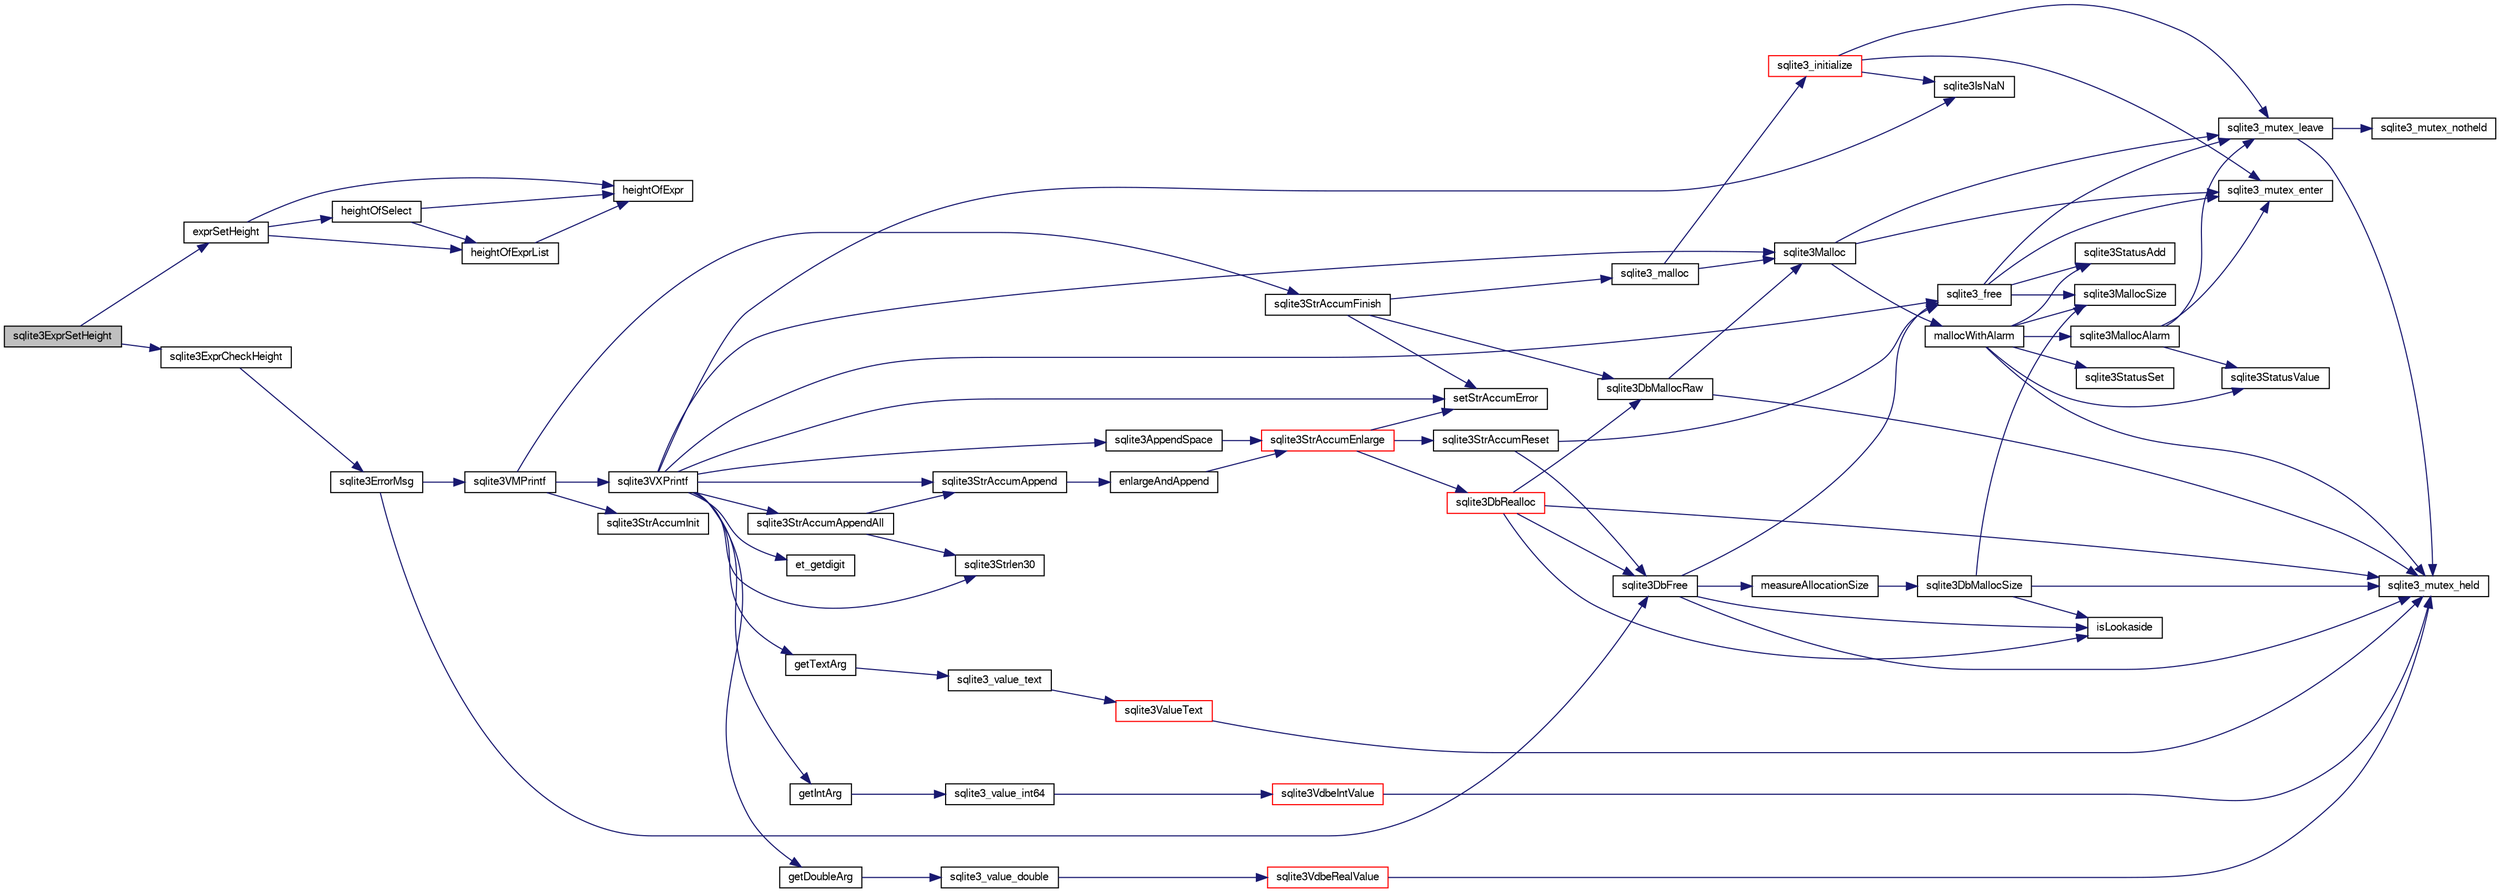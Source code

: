 digraph "sqlite3ExprSetHeight"
{
  edge [fontname="FreeSans",fontsize="10",labelfontname="FreeSans",labelfontsize="10"];
  node [fontname="FreeSans",fontsize="10",shape=record];
  rankdir="LR";
  Node536826 [label="sqlite3ExprSetHeight",height=0.2,width=0.4,color="black", fillcolor="grey75", style="filled", fontcolor="black"];
  Node536826 -> Node536827 [color="midnightblue",fontsize="10",style="solid",fontname="FreeSans"];
  Node536827 [label="exprSetHeight",height=0.2,width=0.4,color="black", fillcolor="white", style="filled",URL="$sqlite3_8c.html#ab160869cf6622ffbf7a44bbe68e925c1"];
  Node536827 -> Node536828 [color="midnightblue",fontsize="10",style="solid",fontname="FreeSans"];
  Node536828 [label="heightOfExpr",height=0.2,width=0.4,color="black", fillcolor="white", style="filled",URL="$sqlite3_8c.html#a2b4e5cbf5eeb540c3c26929aeb1eae1c"];
  Node536827 -> Node536829 [color="midnightblue",fontsize="10",style="solid",fontname="FreeSans"];
  Node536829 [label="heightOfSelect",height=0.2,width=0.4,color="black", fillcolor="white", style="filled",URL="$sqlite3_8c.html#a801de9028f26be07bc082abc58e02e8c"];
  Node536829 -> Node536828 [color="midnightblue",fontsize="10",style="solid",fontname="FreeSans"];
  Node536829 -> Node536830 [color="midnightblue",fontsize="10",style="solid",fontname="FreeSans"];
  Node536830 [label="heightOfExprList",height=0.2,width=0.4,color="black", fillcolor="white", style="filled",URL="$sqlite3_8c.html#a8b10054a02ee97620c9270d3c206a895"];
  Node536830 -> Node536828 [color="midnightblue",fontsize="10",style="solid",fontname="FreeSans"];
  Node536827 -> Node536830 [color="midnightblue",fontsize="10",style="solid",fontname="FreeSans"];
  Node536826 -> Node536831 [color="midnightblue",fontsize="10",style="solid",fontname="FreeSans"];
  Node536831 [label="sqlite3ExprCheckHeight",height=0.2,width=0.4,color="black", fillcolor="white", style="filled",URL="$sqlite3_8c.html#ab208260635507bd7a5c58b612db514f2"];
  Node536831 -> Node536832 [color="midnightblue",fontsize="10",style="solid",fontname="FreeSans"];
  Node536832 [label="sqlite3ErrorMsg",height=0.2,width=0.4,color="black", fillcolor="white", style="filled",URL="$sqlite3_8c.html#aee2798e173651adae0f9c85469f3457d"];
  Node536832 -> Node536833 [color="midnightblue",fontsize="10",style="solid",fontname="FreeSans"];
  Node536833 [label="sqlite3VMPrintf",height=0.2,width=0.4,color="black", fillcolor="white", style="filled",URL="$sqlite3_8c.html#a05535d0982ef06fbc2ee8195ebbae689"];
  Node536833 -> Node536834 [color="midnightblue",fontsize="10",style="solid",fontname="FreeSans"];
  Node536834 [label="sqlite3StrAccumInit",height=0.2,width=0.4,color="black", fillcolor="white", style="filled",URL="$sqlite3_8c.html#aabf95e113b9d54d519cd15a56215f560"];
  Node536833 -> Node536835 [color="midnightblue",fontsize="10",style="solid",fontname="FreeSans"];
  Node536835 [label="sqlite3VXPrintf",height=0.2,width=0.4,color="black", fillcolor="white", style="filled",URL="$sqlite3_8c.html#a63c25806c9bd4a2b76f9a0eb232c6bde"];
  Node536835 -> Node536836 [color="midnightblue",fontsize="10",style="solid",fontname="FreeSans"];
  Node536836 [label="sqlite3StrAccumAppend",height=0.2,width=0.4,color="black", fillcolor="white", style="filled",URL="$sqlite3_8c.html#a56664fa33def33c5a5245b623441d5e0"];
  Node536836 -> Node536837 [color="midnightblue",fontsize="10",style="solid",fontname="FreeSans"];
  Node536837 [label="enlargeAndAppend",height=0.2,width=0.4,color="black", fillcolor="white", style="filled",URL="$sqlite3_8c.html#a25b21e61dc0883d849890eaa8a18088a"];
  Node536837 -> Node536838 [color="midnightblue",fontsize="10",style="solid",fontname="FreeSans"];
  Node536838 [label="sqlite3StrAccumEnlarge",height=0.2,width=0.4,color="red", fillcolor="white", style="filled",URL="$sqlite3_8c.html#a38976500a97c69d65086eeccca82dd96"];
  Node536838 -> Node536839 [color="midnightblue",fontsize="10",style="solid",fontname="FreeSans"];
  Node536839 [label="setStrAccumError",height=0.2,width=0.4,color="black", fillcolor="white", style="filled",URL="$sqlite3_8c.html#a3dc479a1fc8ba1ab8edfe51f8a0b102c"];
  Node536838 -> Node536840 [color="midnightblue",fontsize="10",style="solid",fontname="FreeSans"];
  Node536840 [label="sqlite3StrAccumReset",height=0.2,width=0.4,color="black", fillcolor="white", style="filled",URL="$sqlite3_8c.html#ad7e70f4ec9d2fa3a63a371e2c7c555d8"];
  Node536840 -> Node536841 [color="midnightblue",fontsize="10",style="solid",fontname="FreeSans"];
  Node536841 [label="sqlite3DbFree",height=0.2,width=0.4,color="black", fillcolor="white", style="filled",URL="$sqlite3_8c.html#ac70ab821a6607b4a1b909582dc37a069"];
  Node536841 -> Node536842 [color="midnightblue",fontsize="10",style="solid",fontname="FreeSans"];
  Node536842 [label="sqlite3_mutex_held",height=0.2,width=0.4,color="black", fillcolor="white", style="filled",URL="$sqlite3_8c.html#acf77da68932b6bc163c5e68547ecc3e7"];
  Node536841 -> Node536843 [color="midnightblue",fontsize="10",style="solid",fontname="FreeSans"];
  Node536843 [label="measureAllocationSize",height=0.2,width=0.4,color="black", fillcolor="white", style="filled",URL="$sqlite3_8c.html#a45731e644a22fdb756e2b6337224217a"];
  Node536843 -> Node536844 [color="midnightblue",fontsize="10",style="solid",fontname="FreeSans"];
  Node536844 [label="sqlite3DbMallocSize",height=0.2,width=0.4,color="black", fillcolor="white", style="filled",URL="$sqlite3_8c.html#aa397e5a8a03495203a0767abf0a71f86"];
  Node536844 -> Node536845 [color="midnightblue",fontsize="10",style="solid",fontname="FreeSans"];
  Node536845 [label="sqlite3MallocSize",height=0.2,width=0.4,color="black", fillcolor="white", style="filled",URL="$sqlite3_8c.html#acf5d2a5f35270bafb050bd2def576955"];
  Node536844 -> Node536842 [color="midnightblue",fontsize="10",style="solid",fontname="FreeSans"];
  Node536844 -> Node536846 [color="midnightblue",fontsize="10",style="solid",fontname="FreeSans"];
  Node536846 [label="isLookaside",height=0.2,width=0.4,color="black", fillcolor="white", style="filled",URL="$sqlite3_8c.html#a770fa05ff9717b75e16f4d968a77b897"];
  Node536841 -> Node536846 [color="midnightblue",fontsize="10",style="solid",fontname="FreeSans"];
  Node536841 -> Node536847 [color="midnightblue",fontsize="10",style="solid",fontname="FreeSans"];
  Node536847 [label="sqlite3_free",height=0.2,width=0.4,color="black", fillcolor="white", style="filled",URL="$sqlite3_8c.html#a6552349e36a8a691af5487999ab09519"];
  Node536847 -> Node536848 [color="midnightblue",fontsize="10",style="solid",fontname="FreeSans"];
  Node536848 [label="sqlite3_mutex_enter",height=0.2,width=0.4,color="black", fillcolor="white", style="filled",URL="$sqlite3_8c.html#a1c12cde690bd89f104de5cbad12a6bf5"];
  Node536847 -> Node536849 [color="midnightblue",fontsize="10",style="solid",fontname="FreeSans"];
  Node536849 [label="sqlite3StatusAdd",height=0.2,width=0.4,color="black", fillcolor="white", style="filled",URL="$sqlite3_8c.html#afa029f93586aeab4cc85360905dae9cd"];
  Node536847 -> Node536845 [color="midnightblue",fontsize="10",style="solid",fontname="FreeSans"];
  Node536847 -> Node536850 [color="midnightblue",fontsize="10",style="solid",fontname="FreeSans"];
  Node536850 [label="sqlite3_mutex_leave",height=0.2,width=0.4,color="black", fillcolor="white", style="filled",URL="$sqlite3_8c.html#a5838d235601dbd3c1fa993555c6bcc93"];
  Node536850 -> Node536842 [color="midnightblue",fontsize="10",style="solid",fontname="FreeSans"];
  Node536850 -> Node536851 [color="midnightblue",fontsize="10",style="solid",fontname="FreeSans"];
  Node536851 [label="sqlite3_mutex_notheld",height=0.2,width=0.4,color="black", fillcolor="white", style="filled",URL="$sqlite3_8c.html#a83967c837c1c000d3b5adcfaa688f5dc"];
  Node536840 -> Node536847 [color="midnightblue",fontsize="10",style="solid",fontname="FreeSans"];
  Node536838 -> Node536852 [color="midnightblue",fontsize="10",style="solid",fontname="FreeSans"];
  Node536852 [label="sqlite3DbRealloc",height=0.2,width=0.4,color="red", fillcolor="white", style="filled",URL="$sqlite3_8c.html#ae028f4902a9d29bcaf310ff289ee87dc"];
  Node536852 -> Node536842 [color="midnightblue",fontsize="10",style="solid",fontname="FreeSans"];
  Node536852 -> Node536853 [color="midnightblue",fontsize="10",style="solid",fontname="FreeSans"];
  Node536853 [label="sqlite3DbMallocRaw",height=0.2,width=0.4,color="black", fillcolor="white", style="filled",URL="$sqlite3_8c.html#abbe8be0cf7175e11ddc3e2218fad924e"];
  Node536853 -> Node536842 [color="midnightblue",fontsize="10",style="solid",fontname="FreeSans"];
  Node536853 -> Node536854 [color="midnightblue",fontsize="10",style="solid",fontname="FreeSans"];
  Node536854 [label="sqlite3Malloc",height=0.2,width=0.4,color="black", fillcolor="white", style="filled",URL="$sqlite3_8c.html#a361a2eaa846b1885f123abe46f5d8b2b"];
  Node536854 -> Node536848 [color="midnightblue",fontsize="10",style="solid",fontname="FreeSans"];
  Node536854 -> Node536855 [color="midnightblue",fontsize="10",style="solid",fontname="FreeSans"];
  Node536855 [label="mallocWithAlarm",height=0.2,width=0.4,color="black", fillcolor="white", style="filled",URL="$sqlite3_8c.html#ab070d5cf8e48ec8a6a43cf025d48598b"];
  Node536855 -> Node536842 [color="midnightblue",fontsize="10",style="solid",fontname="FreeSans"];
  Node536855 -> Node536856 [color="midnightblue",fontsize="10",style="solid",fontname="FreeSans"];
  Node536856 [label="sqlite3StatusSet",height=0.2,width=0.4,color="black", fillcolor="white", style="filled",URL="$sqlite3_8c.html#afec7586c01fcb5ea17dc9d7725a589d9"];
  Node536855 -> Node536857 [color="midnightblue",fontsize="10",style="solid",fontname="FreeSans"];
  Node536857 [label="sqlite3StatusValue",height=0.2,width=0.4,color="black", fillcolor="white", style="filled",URL="$sqlite3_8c.html#a30b8ac296c6e200c1fa57708d52c6ef6"];
  Node536855 -> Node536858 [color="midnightblue",fontsize="10",style="solid",fontname="FreeSans"];
  Node536858 [label="sqlite3MallocAlarm",height=0.2,width=0.4,color="black", fillcolor="white", style="filled",URL="$sqlite3_8c.html#ada66988e8471d1198f3219c062377508"];
  Node536858 -> Node536857 [color="midnightblue",fontsize="10",style="solid",fontname="FreeSans"];
  Node536858 -> Node536850 [color="midnightblue",fontsize="10",style="solid",fontname="FreeSans"];
  Node536858 -> Node536848 [color="midnightblue",fontsize="10",style="solid",fontname="FreeSans"];
  Node536855 -> Node536845 [color="midnightblue",fontsize="10",style="solid",fontname="FreeSans"];
  Node536855 -> Node536849 [color="midnightblue",fontsize="10",style="solid",fontname="FreeSans"];
  Node536854 -> Node536850 [color="midnightblue",fontsize="10",style="solid",fontname="FreeSans"];
  Node536852 -> Node536846 [color="midnightblue",fontsize="10",style="solid",fontname="FreeSans"];
  Node536852 -> Node536841 [color="midnightblue",fontsize="10",style="solid",fontname="FreeSans"];
  Node536835 -> Node537109 [color="midnightblue",fontsize="10",style="solid",fontname="FreeSans"];
  Node537109 [label="getIntArg",height=0.2,width=0.4,color="black", fillcolor="white", style="filled",URL="$sqlite3_8c.html#abff258963dbd9205fb299851a64c67be"];
  Node537109 -> Node536994 [color="midnightblue",fontsize="10",style="solid",fontname="FreeSans"];
  Node536994 [label="sqlite3_value_int64",height=0.2,width=0.4,color="black", fillcolor="white", style="filled",URL="$sqlite3_8c.html#ab38d8627f4750672e72712df0b709e0d"];
  Node536994 -> Node536982 [color="midnightblue",fontsize="10",style="solid",fontname="FreeSans"];
  Node536982 [label="sqlite3VdbeIntValue",height=0.2,width=0.4,color="red", fillcolor="white", style="filled",URL="$sqlite3_8c.html#a3dc28e3bfdbecf81633c3697a3aacd45"];
  Node536982 -> Node536842 [color="midnightblue",fontsize="10",style="solid",fontname="FreeSans"];
  Node536835 -> Node536854 [color="midnightblue",fontsize="10",style="solid",fontname="FreeSans"];
  Node536835 -> Node536839 [color="midnightblue",fontsize="10",style="solid",fontname="FreeSans"];
  Node536835 -> Node537110 [color="midnightblue",fontsize="10",style="solid",fontname="FreeSans"];
  Node537110 [label="getDoubleArg",height=0.2,width=0.4,color="black", fillcolor="white", style="filled",URL="$sqlite3_8c.html#a1cf25120072c85bd261983b24c12c3d9"];
  Node537110 -> Node536998 [color="midnightblue",fontsize="10",style="solid",fontname="FreeSans"];
  Node536998 [label="sqlite3_value_double",height=0.2,width=0.4,color="black", fillcolor="white", style="filled",URL="$sqlite3_8c.html#a3e50c1a2dd484a8b6911c9d163816b88"];
  Node536998 -> Node536999 [color="midnightblue",fontsize="10",style="solid",fontname="FreeSans"];
  Node536999 [label="sqlite3VdbeRealValue",height=0.2,width=0.4,color="red", fillcolor="white", style="filled",URL="$sqlite3_8c.html#a5bf943a4f9a5516911b3bc610e3d64e0"];
  Node536999 -> Node536842 [color="midnightblue",fontsize="10",style="solid",fontname="FreeSans"];
  Node536835 -> Node537003 [color="midnightblue",fontsize="10",style="solid",fontname="FreeSans"];
  Node537003 [label="sqlite3IsNaN",height=0.2,width=0.4,color="black", fillcolor="white", style="filled",URL="$sqlite3_8c.html#aed4d78203877c3486765ccbc7feebb50"];
  Node536835 -> Node536921 [color="midnightblue",fontsize="10",style="solid",fontname="FreeSans"];
  Node536921 [label="sqlite3Strlen30",height=0.2,width=0.4,color="black", fillcolor="white", style="filled",URL="$sqlite3_8c.html#a3dcd80ba41f1a308193dee74857b62a7"];
  Node536835 -> Node537111 [color="midnightblue",fontsize="10",style="solid",fontname="FreeSans"];
  Node537111 [label="et_getdigit",height=0.2,width=0.4,color="black", fillcolor="white", style="filled",URL="$sqlite3_8c.html#a40c5a308749ad07cc2397a53e081bff0"];
  Node536835 -> Node537112 [color="midnightblue",fontsize="10",style="solid",fontname="FreeSans"];
  Node537112 [label="getTextArg",height=0.2,width=0.4,color="black", fillcolor="white", style="filled",URL="$sqlite3_8c.html#afbb41850423ef20071cefaab0431e04d"];
  Node537112 -> Node536926 [color="midnightblue",fontsize="10",style="solid",fontname="FreeSans"];
  Node536926 [label="sqlite3_value_text",height=0.2,width=0.4,color="black", fillcolor="white", style="filled",URL="$sqlite3_8c.html#aef2ace3239e6dd59c74110faa70f8171"];
  Node536926 -> Node536927 [color="midnightblue",fontsize="10",style="solid",fontname="FreeSans"];
  Node536927 [label="sqlite3ValueText",height=0.2,width=0.4,color="red", fillcolor="white", style="filled",URL="$sqlite3_8c.html#ad567a94e52d1adf81f4857fdba00a59b"];
  Node536927 -> Node536842 [color="midnightblue",fontsize="10",style="solid",fontname="FreeSans"];
  Node536835 -> Node537113 [color="midnightblue",fontsize="10",style="solid",fontname="FreeSans"];
  Node537113 [label="sqlite3StrAccumAppendAll",height=0.2,width=0.4,color="black", fillcolor="white", style="filled",URL="$sqlite3_8c.html#acaf8f3e4f99a3c3a4a77e9c987547289"];
  Node537113 -> Node536836 [color="midnightblue",fontsize="10",style="solid",fontname="FreeSans"];
  Node537113 -> Node536921 [color="midnightblue",fontsize="10",style="solid",fontname="FreeSans"];
  Node536835 -> Node537114 [color="midnightblue",fontsize="10",style="solid",fontname="FreeSans"];
  Node537114 [label="sqlite3AppendSpace",height=0.2,width=0.4,color="black", fillcolor="white", style="filled",URL="$sqlite3_8c.html#aefd38a5afc0020d4a93855c3ee7c63a8"];
  Node537114 -> Node536838 [color="midnightblue",fontsize="10",style="solid",fontname="FreeSans"];
  Node536835 -> Node536847 [color="midnightblue",fontsize="10",style="solid",fontname="FreeSans"];
  Node536833 -> Node536885 [color="midnightblue",fontsize="10",style="solid",fontname="FreeSans"];
  Node536885 [label="sqlite3StrAccumFinish",height=0.2,width=0.4,color="black", fillcolor="white", style="filled",URL="$sqlite3_8c.html#adb7f26b10ac1b847db6f000ef4c2e2ba"];
  Node536885 -> Node536853 [color="midnightblue",fontsize="10",style="solid",fontname="FreeSans"];
  Node536885 -> Node536886 [color="midnightblue",fontsize="10",style="solid",fontname="FreeSans"];
  Node536886 [label="sqlite3_malloc",height=0.2,width=0.4,color="black", fillcolor="white", style="filled",URL="$sqlite3_8c.html#ac79dba55fc32b6a840cf5a9769bce7cd"];
  Node536886 -> Node536860 [color="midnightblue",fontsize="10",style="solid",fontname="FreeSans"];
  Node536860 [label="sqlite3_initialize",height=0.2,width=0.4,color="red", fillcolor="white", style="filled",URL="$sqlite3_8c.html#ab0c0ee2d5d4cf8b28e9572296a8861df"];
  Node536860 -> Node536848 [color="midnightblue",fontsize="10",style="solid",fontname="FreeSans"];
  Node536860 -> Node536850 [color="midnightblue",fontsize="10",style="solid",fontname="FreeSans"];
  Node536860 -> Node537003 [color="midnightblue",fontsize="10",style="solid",fontname="FreeSans"];
  Node536886 -> Node536854 [color="midnightblue",fontsize="10",style="solid",fontname="FreeSans"];
  Node536885 -> Node536839 [color="midnightblue",fontsize="10",style="solid",fontname="FreeSans"];
  Node536832 -> Node536841 [color="midnightblue",fontsize="10",style="solid",fontname="FreeSans"];
}
